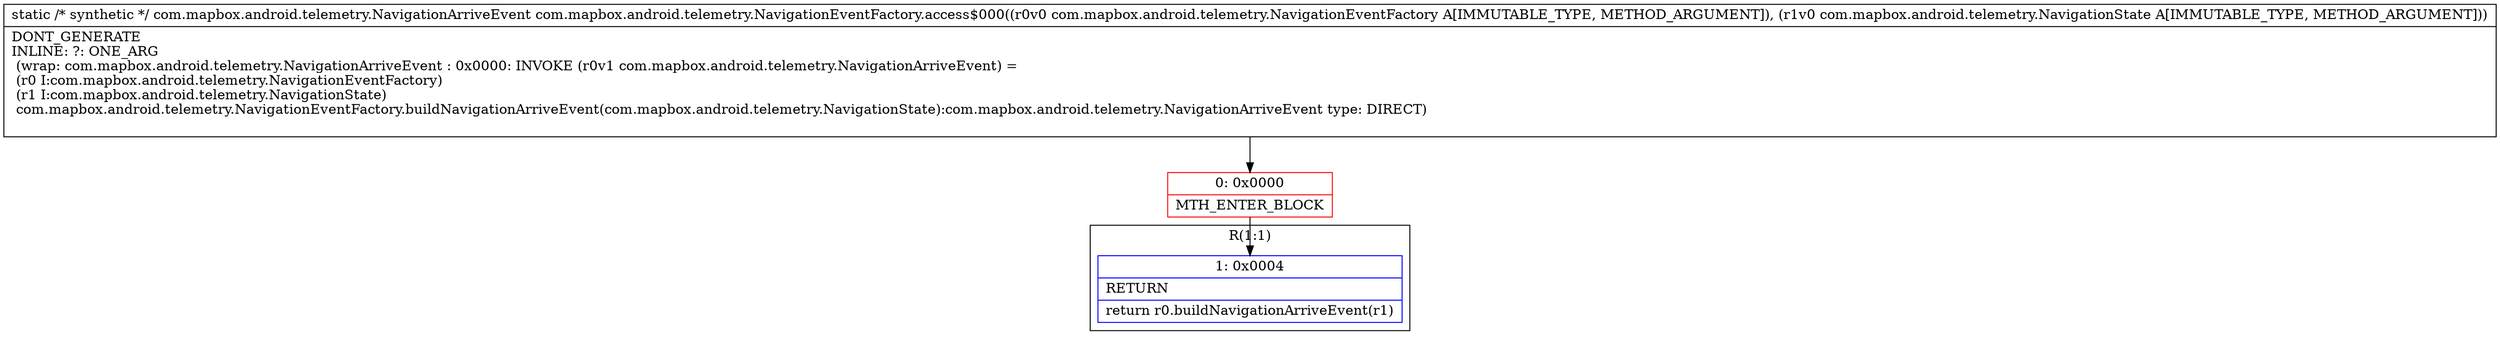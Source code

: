 digraph "CFG forcom.mapbox.android.telemetry.NavigationEventFactory.access$000(Lcom\/mapbox\/android\/telemetry\/NavigationEventFactory;Lcom\/mapbox\/android\/telemetry\/NavigationState;)Lcom\/mapbox\/android\/telemetry\/NavigationArriveEvent;" {
subgraph cluster_Region_1919170905 {
label = "R(1:1)";
node [shape=record,color=blue];
Node_1 [shape=record,label="{1\:\ 0x0004|RETURN\l|return r0.buildNavigationArriveEvent(r1)\l}"];
}
Node_0 [shape=record,color=red,label="{0\:\ 0x0000|MTH_ENTER_BLOCK\l}"];
MethodNode[shape=record,label="{static \/* synthetic *\/ com.mapbox.android.telemetry.NavigationArriveEvent com.mapbox.android.telemetry.NavigationEventFactory.access$000((r0v0 com.mapbox.android.telemetry.NavigationEventFactory A[IMMUTABLE_TYPE, METHOD_ARGUMENT]), (r1v0 com.mapbox.android.telemetry.NavigationState A[IMMUTABLE_TYPE, METHOD_ARGUMENT]))  | DONT_GENERATE\lINLINE: ?: ONE_ARG  \l  (wrap: com.mapbox.android.telemetry.NavigationArriveEvent : 0x0000: INVOKE  (r0v1 com.mapbox.android.telemetry.NavigationArriveEvent) = \l  (r0 I:com.mapbox.android.telemetry.NavigationEventFactory)\l  (r1 I:com.mapbox.android.telemetry.NavigationState)\l com.mapbox.android.telemetry.NavigationEventFactory.buildNavigationArriveEvent(com.mapbox.android.telemetry.NavigationState):com.mapbox.android.telemetry.NavigationArriveEvent type: DIRECT)\l\l}"];
MethodNode -> Node_0;
Node_0 -> Node_1;
}

